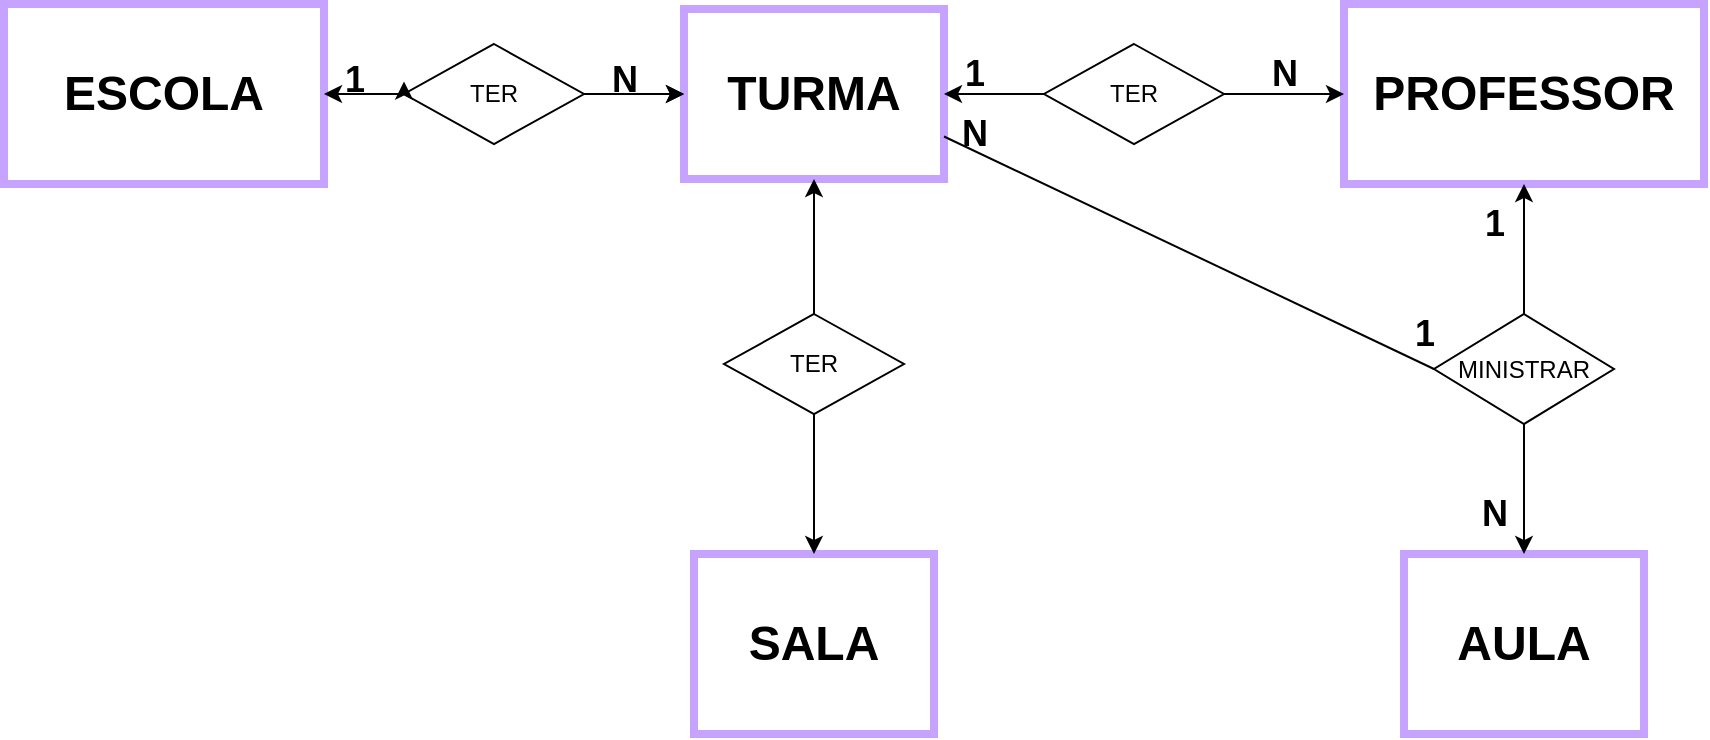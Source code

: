 <mxfile version="21.6.9" type="github">
  <diagram id="R2lEEEUBdFMjLlhIrx00" name="Page-1">
    <mxGraphModel dx="1434" dy="718" grid="1" gridSize="10" guides="1" tooltips="1" connect="1" arrows="1" fold="1" page="1" pageScale="1" pageWidth="850" pageHeight="1100" math="0" shadow="0" extFonts="Permanent Marker^https://fonts.googleapis.com/css?family=Permanent+Marker">
      <root>
        <mxCell id="0" />
        <mxCell id="1" parent="0" />
        <mxCell id="t8RUUFNIcs3iOXERP0av-1" value="&lt;b&gt;&lt;font style=&quot;font-size: 24px;&quot;&gt;ESCOLA&lt;/font&gt;&lt;/b&gt;" style="rounded=0;whiteSpace=wrap;html=1;strokeColor=#C5A3FF;strokeWidth=4;" vertex="1" parent="1">
          <mxGeometry x="60" y="155" width="160" height="90" as="geometry" />
        </mxCell>
        <mxCell id="t8RUUFNIcs3iOXERP0av-4" value="&lt;font style=&quot;font-size: 24px;&quot;&gt;&lt;b&gt;SALA&lt;/b&gt;&lt;/font&gt;" style="rounded=0;whiteSpace=wrap;html=1;strokeColor=#C5A3FF;strokeWidth=4;" vertex="1" parent="1">
          <mxGeometry x="405" y="430" width="120" height="90" as="geometry" />
        </mxCell>
        <mxCell id="t8RUUFNIcs3iOXERP0av-5" value="&lt;font style=&quot;font-size: 24px;&quot;&gt;&lt;b&gt;TURMA&lt;/b&gt;&lt;/font&gt;" style="rounded=0;whiteSpace=wrap;html=1;strokeColor=#C5A3FF;strokeWidth=4;" vertex="1" parent="1">
          <mxGeometry x="400" y="157.5" width="130" height="85" as="geometry" />
        </mxCell>
        <mxCell id="t8RUUFNIcs3iOXERP0av-6" value="&lt;font style=&quot;font-size: 24px;&quot;&gt;&lt;b&gt;PROFESSOR&lt;/b&gt;&lt;/font&gt;" style="rounded=0;whiteSpace=wrap;html=1;strokeColor=#C5A3FF;strokeWidth=4;" vertex="1" parent="1">
          <mxGeometry x="730" y="155" width="180" height="90" as="geometry" />
        </mxCell>
        <mxCell id="t8RUUFNIcs3iOXERP0av-7" value="&lt;font style=&quot;font-size: 24px;&quot;&gt;&lt;b&gt;AULA&lt;/b&gt;&lt;/font&gt;" style="rounded=0;whiteSpace=wrap;html=1;strokeColor=#C5A3FF;strokeWidth=4;" vertex="1" parent="1">
          <mxGeometry x="760" y="430" width="120" height="90" as="geometry" />
        </mxCell>
        <mxCell id="t8RUUFNIcs3iOXERP0av-16" value="" style="edgeStyle=orthogonalEdgeStyle;rounded=0;orthogonalLoop=1;jettySize=auto;html=1;" edge="1" parent="1" source="t8RUUFNIcs3iOXERP0av-8" target="t8RUUFNIcs3iOXERP0av-5">
          <mxGeometry relative="1" as="geometry" />
        </mxCell>
        <mxCell id="t8RUUFNIcs3iOXERP0av-22" value="" style="edgeStyle=orthogonalEdgeStyle;rounded=0;orthogonalLoop=1;jettySize=auto;html=1;" edge="1" parent="1" source="t8RUUFNIcs3iOXERP0av-8" target="t8RUUFNIcs3iOXERP0av-5">
          <mxGeometry relative="1" as="geometry" />
        </mxCell>
        <mxCell id="t8RUUFNIcs3iOXERP0av-26" value="" style="edgeStyle=orthogonalEdgeStyle;rounded=0;orthogonalLoop=1;jettySize=auto;html=1;" edge="1" parent="1" source="t8RUUFNIcs3iOXERP0av-8" target="t8RUUFNIcs3iOXERP0av-1">
          <mxGeometry relative="1" as="geometry" />
        </mxCell>
        <mxCell id="t8RUUFNIcs3iOXERP0av-8" value="TER" style="rhombus;whiteSpace=wrap;html=1;" vertex="1" parent="1">
          <mxGeometry x="260" y="175" width="90" height="50" as="geometry" />
        </mxCell>
        <mxCell id="t8RUUFNIcs3iOXERP0av-27" value="" style="edgeStyle=orthogonalEdgeStyle;rounded=0;orthogonalLoop=1;jettySize=auto;html=1;" edge="1" parent="1" source="t8RUUFNIcs3iOXERP0av-9" target="t8RUUFNIcs3iOXERP0av-5">
          <mxGeometry relative="1" as="geometry" />
        </mxCell>
        <mxCell id="t8RUUFNIcs3iOXERP0av-40" value="" style="edgeStyle=orthogonalEdgeStyle;rounded=0;orthogonalLoop=1;jettySize=auto;html=1;" edge="1" parent="1" source="t8RUUFNIcs3iOXERP0av-9" target="t8RUUFNIcs3iOXERP0av-6">
          <mxGeometry relative="1" as="geometry" />
        </mxCell>
        <mxCell id="t8RUUFNIcs3iOXERP0av-9" value="TER" style="rhombus;whiteSpace=wrap;html=1;" vertex="1" parent="1">
          <mxGeometry x="580" y="175" width="90" height="50" as="geometry" />
        </mxCell>
        <mxCell id="t8RUUFNIcs3iOXERP0av-36" value="" style="edgeStyle=orthogonalEdgeStyle;rounded=0;orthogonalLoop=1;jettySize=auto;html=1;" edge="1" parent="1" source="t8RUUFNIcs3iOXERP0av-10" target="t8RUUFNIcs3iOXERP0av-6">
          <mxGeometry relative="1" as="geometry" />
        </mxCell>
        <mxCell id="t8RUUFNIcs3iOXERP0av-37" value="" style="edgeStyle=orthogonalEdgeStyle;rounded=0;orthogonalLoop=1;jettySize=auto;html=1;" edge="1" parent="1" source="t8RUUFNIcs3iOXERP0av-10" target="t8RUUFNIcs3iOXERP0av-7">
          <mxGeometry relative="1" as="geometry" />
        </mxCell>
        <mxCell id="t8RUUFNIcs3iOXERP0av-10" value="MINISTRAR" style="rhombus;whiteSpace=wrap;html=1;" vertex="1" parent="1">
          <mxGeometry x="775" y="310" width="90" height="55" as="geometry" />
        </mxCell>
        <mxCell id="t8RUUFNIcs3iOXERP0av-19" style="edgeStyle=orthogonalEdgeStyle;rounded=0;orthogonalLoop=1;jettySize=auto;html=1;exitX=0;exitY=0.5;exitDx=0;exitDy=0;entryX=0;entryY=0.375;entryDx=0;entryDy=0;entryPerimeter=0;" edge="1" parent="1" source="t8RUUFNIcs3iOXERP0av-8" target="t8RUUFNIcs3iOXERP0av-8">
          <mxGeometry relative="1" as="geometry" />
        </mxCell>
        <mxCell id="t8RUUFNIcs3iOXERP0av-23" value="&lt;font style=&quot;font-size: 18px;&quot;&gt;&lt;b&gt;N&lt;/b&gt;&lt;/font&gt;" style="text;html=1;align=center;verticalAlign=middle;resizable=0;points=[];autosize=1;strokeColor=none;fillColor=none;" vertex="1" parent="1">
          <mxGeometry x="350" y="173" width="40" height="40" as="geometry" />
        </mxCell>
        <mxCell id="t8RUUFNIcs3iOXERP0av-25" value="&lt;font style=&quot;font-size: 18px;&quot;&gt;&lt;b&gt;1&lt;/b&gt;&lt;/font&gt;" style="text;html=1;align=center;verticalAlign=middle;resizable=0;points=[];autosize=1;strokeColor=none;fillColor=none;" vertex="1" parent="1">
          <mxGeometry x="220" y="173" width="30" height="40" as="geometry" />
        </mxCell>
        <mxCell id="t8RUUFNIcs3iOXERP0av-29" value="&lt;font style=&quot;font-size: 18px;&quot;&gt;&lt;b&gt;1&lt;/b&gt;&lt;/font&gt;" style="text;html=1;align=center;verticalAlign=middle;resizable=0;points=[];autosize=1;strokeColor=none;fillColor=none;" vertex="1" parent="1">
          <mxGeometry x="530" y="170" width="30" height="40" as="geometry" />
        </mxCell>
        <mxCell id="t8RUUFNIcs3iOXERP0av-30" value="&lt;b&gt;&lt;font style=&quot;font-size: 18px;&quot;&gt;N&lt;/font&gt;&lt;/b&gt;" style="text;html=1;align=center;verticalAlign=middle;resizable=0;points=[];autosize=1;strokeColor=none;fillColor=none;" vertex="1" parent="1">
          <mxGeometry x="680" y="170" width="40" height="40" as="geometry" />
        </mxCell>
        <mxCell id="t8RUUFNIcs3iOXERP0av-31" value="&lt;font style=&quot;font-size: 18px;&quot;&gt;&lt;b&gt;N&lt;/b&gt;&lt;/font&gt;" style="text;html=1;align=center;verticalAlign=middle;resizable=0;points=[];autosize=1;strokeColor=none;fillColor=none;" vertex="1" parent="1">
          <mxGeometry x="785" y="390" width="40" height="40" as="geometry" />
        </mxCell>
        <mxCell id="t8RUUFNIcs3iOXERP0av-32" value="&lt;font style=&quot;font-size: 18px;&quot;&gt;&lt;b&gt;1&lt;/b&gt;&lt;/font&gt;" style="text;html=1;align=center;verticalAlign=middle;resizable=0;points=[];autosize=1;strokeColor=none;fillColor=none;" vertex="1" parent="1">
          <mxGeometry x="790" y="245" width="30" height="40" as="geometry" />
        </mxCell>
        <mxCell id="t8RUUFNIcs3iOXERP0av-35" value="" style="edgeStyle=orthogonalEdgeStyle;rounded=0;orthogonalLoop=1;jettySize=auto;html=1;" edge="1" parent="1" source="t8RUUFNIcs3iOXERP0av-33" target="t8RUUFNIcs3iOXERP0av-4">
          <mxGeometry relative="1" as="geometry" />
        </mxCell>
        <mxCell id="t8RUUFNIcs3iOXERP0av-38" value="" style="edgeStyle=orthogonalEdgeStyle;rounded=0;orthogonalLoop=1;jettySize=auto;html=1;" edge="1" parent="1" source="t8RUUFNIcs3iOXERP0av-33" target="t8RUUFNIcs3iOXERP0av-5">
          <mxGeometry relative="1" as="geometry" />
        </mxCell>
        <mxCell id="t8RUUFNIcs3iOXERP0av-33" value="TER" style="rhombus;whiteSpace=wrap;html=1;" vertex="1" parent="1">
          <mxGeometry x="420" y="310" width="90" height="50" as="geometry" />
        </mxCell>
        <mxCell id="t8RUUFNIcs3iOXERP0av-41" value="&lt;font style=&quot;font-size: 18px;&quot;&gt;&lt;b&gt;1&lt;/b&gt;&lt;/font&gt;" style="text;html=1;align=center;verticalAlign=middle;resizable=0;points=[];autosize=1;strokeColor=none;fillColor=none;" vertex="1" parent="1">
          <mxGeometry x="755" y="300" width="30" height="40" as="geometry" />
        </mxCell>
        <mxCell id="t8RUUFNIcs3iOXERP0av-42" value="&lt;font style=&quot;font-size: 18px;&quot;&gt;&lt;b&gt;N&lt;/b&gt;&lt;/font&gt;" style="text;html=1;align=center;verticalAlign=middle;resizable=0;points=[];autosize=1;strokeColor=none;fillColor=none;" vertex="1" parent="1">
          <mxGeometry x="525" y="200" width="40" height="40" as="geometry" />
        </mxCell>
        <mxCell id="t8RUUFNIcs3iOXERP0av-43" value="" style="endArrow=none;html=1;rounded=0;exitX=1;exitY=0.75;exitDx=0;exitDy=0;entryX=0;entryY=0.5;entryDx=0;entryDy=0;" edge="1" parent="1" source="t8RUUFNIcs3iOXERP0av-5" target="t8RUUFNIcs3iOXERP0av-10">
          <mxGeometry width="50" height="50" relative="1" as="geometry">
            <mxPoint x="640" y="330" as="sourcePoint" />
            <mxPoint x="770" y="336" as="targetPoint" />
          </mxGeometry>
        </mxCell>
      </root>
    </mxGraphModel>
  </diagram>
</mxfile>

